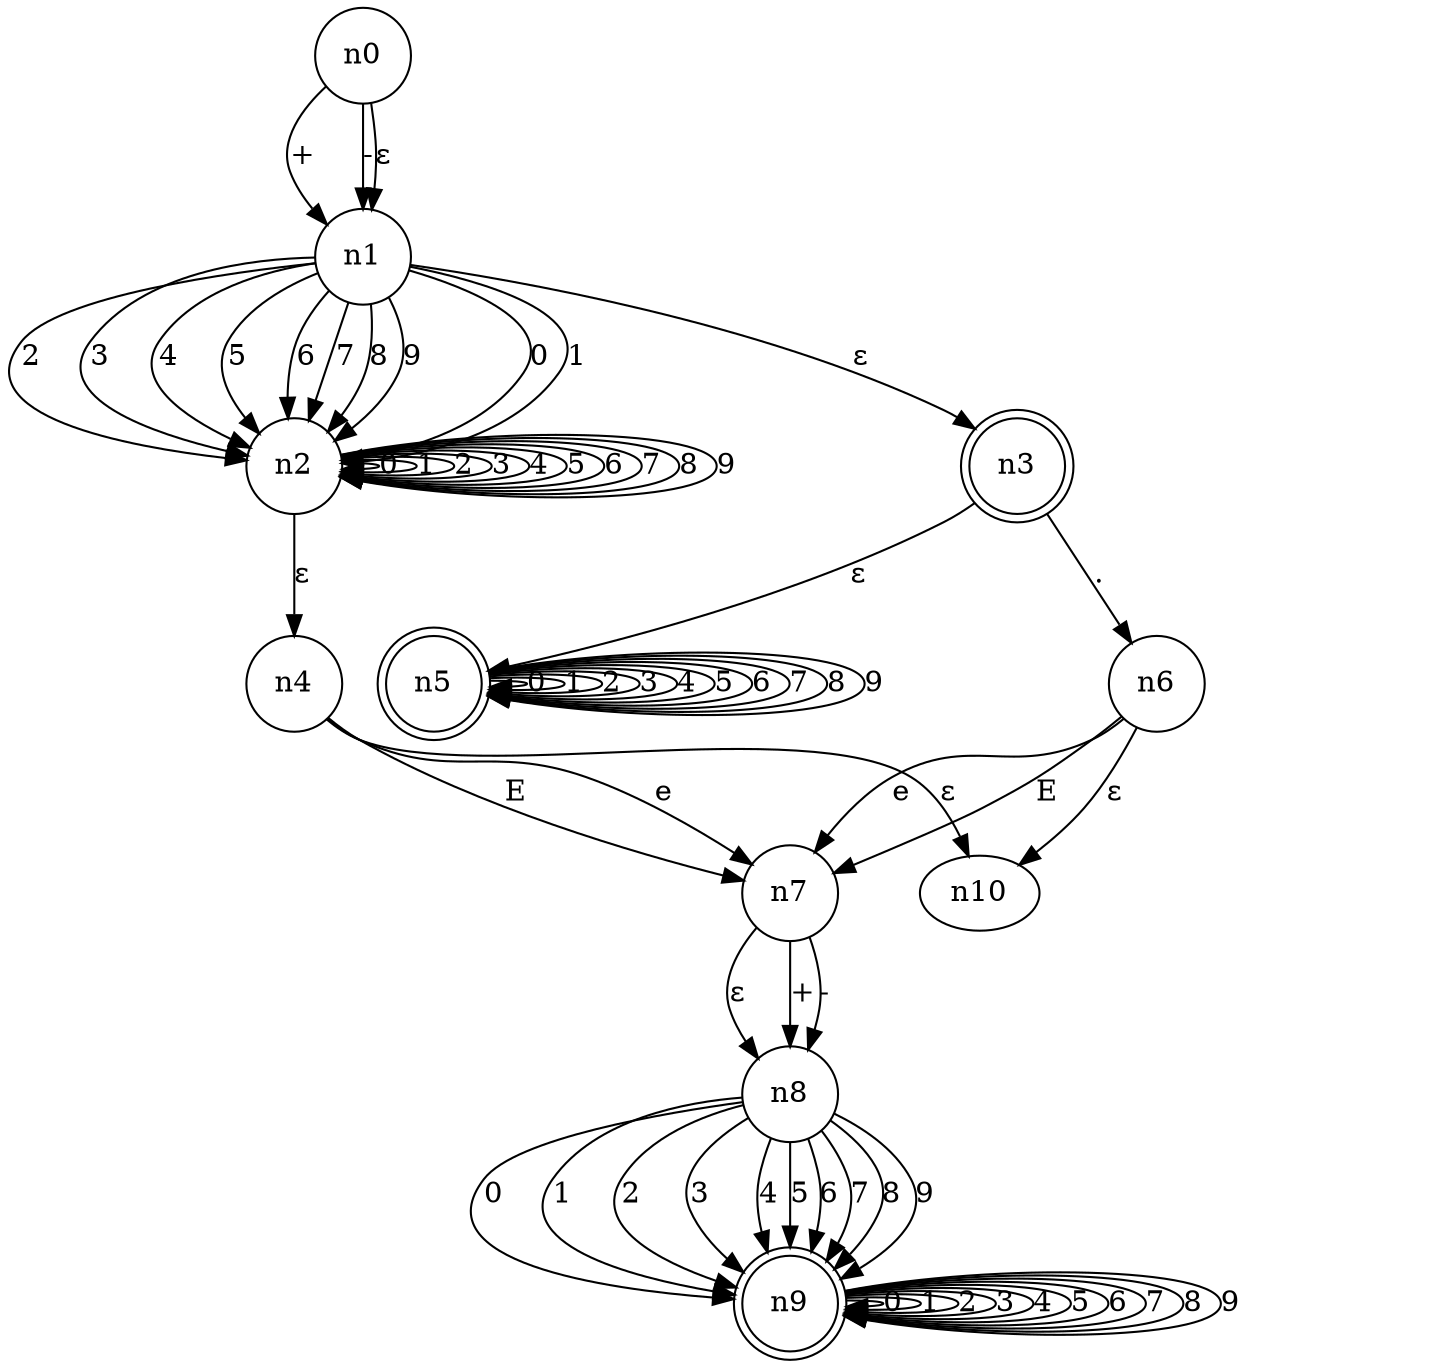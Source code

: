 digraph nfa {
	graph [dpi=300]
	graph [height=50 width=10]
	n0 [label=n0 shape=circle]
	n1 [label=n1 shape=circle]
	n2 [label=n2 shape=circle]
	n3 [label=n3 shape=doublecircle]
	n4 [label=n4 shape=circle]
	n5 [label=n5 shape=doublecircle]
	n6 [label=n6 shape=circle]
	n7 [label=n7 shape=circle]
	n8 [label=n8 shape=circle]
	n9 [label=n9 shape=doublecircle]
	n0 -> n1 [label="+"]
	n0 -> n1 [label="-"]
	n0 -> n1 [label="ε"]
	n1 -> n2 [label=0]
	n1 -> n2 [label=1]
	n1 -> n2 [label=2]
	n1 -> n2 [label=3]
	n1 -> n2 [label=4]
	n1 -> n2 [label=5]
	n1 -> n2 [label=6]
	n1 -> n2 [label=7]
	n1 -> n2 [label=8]
	n1 -> n2 [label=9]
	n1 -> n3 [label="ε"]
	n2 -> n2 [label=0]
	n2 -> n2 [label=1]
	n2 -> n2 [label=2]
	n2 -> n2 [label=3]
	n2 -> n2 [label=4]
	n2 -> n2 [label=5]
	n2 -> n2 [label=6]
	n2 -> n2 [label=7]
	n2 -> n2 [label=8]
	n2 -> n2 [label=9]
	n2 -> n4 [label="ε"]
	n3 -> n5 [label="ε"]
	n3 -> n6 [label="."]
	n4 -> n10 [label="ε"]
	n4 -> n7 [label=e]
	n4 -> n7 [label=E]
	n5 -> n5 [label=0]
	n5 -> n5 [label=1]
	n5 -> n5 [label=2]
	n5 -> n5 [label=3]
	n5 -> n5 [label=4]
	n5 -> n5 [label=5]
	n5 -> n5 [label=6]
	n5 -> n5 [label=7]
	n5 -> n5 [label=8]
	n5 -> n5 [label=9]
	n6 -> n10 [label="ε"]
	n6 -> n7 [label=e]
	n6 -> n7 [label=E]
	n7 -> n8 [label="ε"]
	n7 -> n8 [label="+"]
	n7 -> n8 [label="-"]
	n8 -> n9 [label=0]
	n8 -> n9 [label=1]
	n8 -> n9 [label=2]
	n8 -> n9 [label=3]
	n8 -> n9 [label=4]
	n8 -> n9 [label=5]
	n8 -> n9 [label=6]
	n8 -> n9 [label=7]
	n8 -> n9 [label=8]
	n8 -> n9 [label=9]
	n9 -> n9 [label=0]
	n9 -> n9 [label=1]
	n9 -> n9 [label=2]
	n9 -> n9 [label=3]
	n9 -> n9 [label=4]
	n9 -> n9 [label=5]
	n9 -> n9 [label=6]
	n9 -> n9 [label=7]
	n9 -> n9 [label=8]
	n9 -> n9 [label=9]
}
